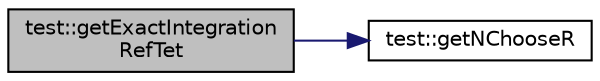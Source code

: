 digraph "test::getExactIntegrationRefTet"
{
  edge [fontname="Helvetica",fontsize="10",labelfontname="Helvetica",labelfontsize="10"];
  node [fontname="Helvetica",fontsize="10",shape=record];
  rankdir="LR";
  Node3 [label="test::getExactIntegration\lRefTet",height=0.2,width=0.4,color="black", fillcolor="grey75", style="filled", fontcolor="black"];
  Node3 -> Node4 [color="midnightblue",fontsize="10",style="solid",fontname="Helvetica"];
  Node4 [label="test::getNChooseR",height=0.2,width=0.4,color="black", fillcolor="white", style="filled",URL="$namespacetest.html#a44d761477bf0e6293198849c53cb8abc",tooltip="Computes  \"n choose r\". "];
}
